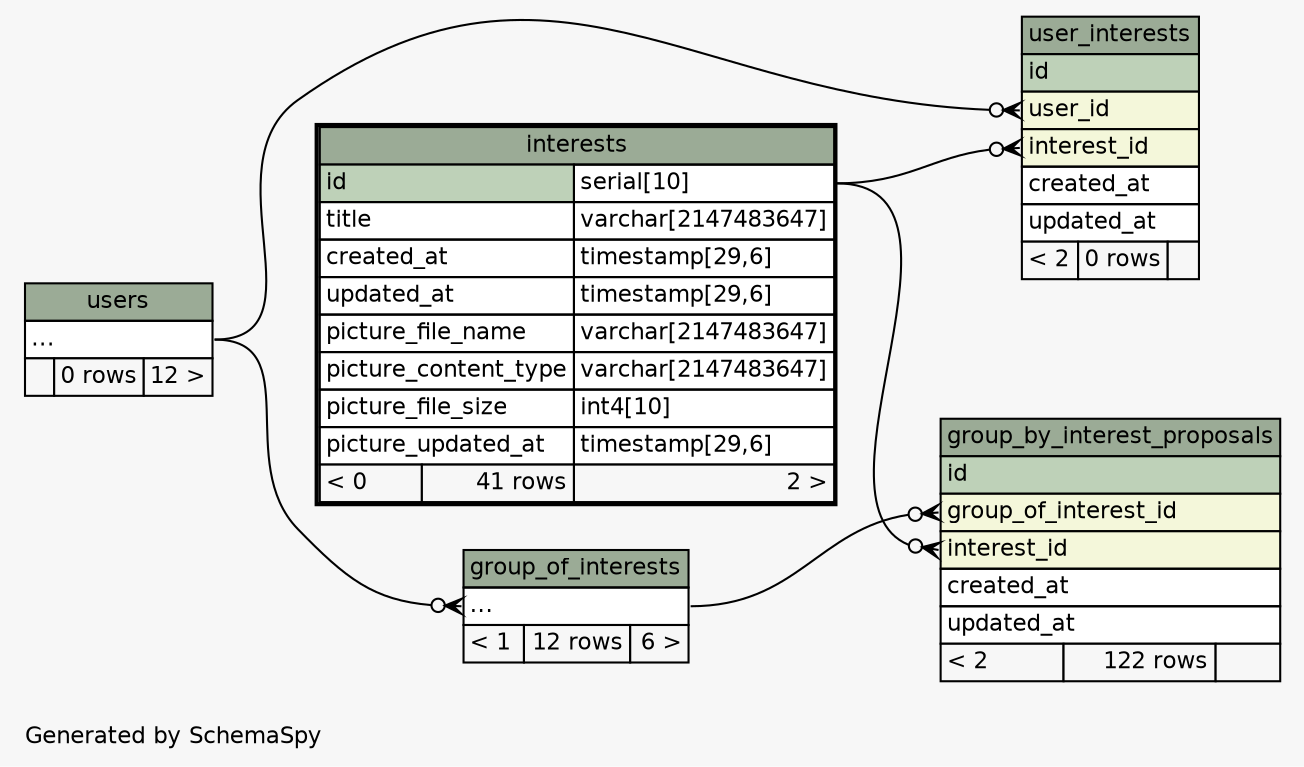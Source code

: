 // dot 2.38.0 on Linux 4.13.0-32-generic
// SchemaSpy rev 590
digraph "twoDegreesRelationshipsDiagram" {
  graph [
    rankdir="RL"
    bgcolor="#f7f7f7"
    label="\nGenerated by SchemaSpy"
    labeljust="l"
    nodesep="0.18"
    ranksep="0.46"
    fontname="Helvetica"
    fontsize="11"
  ];
  node [
    fontname="Helvetica"
    fontsize="11"
    shape="plaintext"
  ];
  edge [
    arrowsize="0.8"
  ];
  "group_by_interest_proposals":"group_of_interest_id":w -> "group_of_interests":"elipses":e [arrowhead=none dir=back arrowtail=crowodot];
  "group_by_interest_proposals":"interest_id":w -> "interests":"id.type":e [arrowhead=none dir=back arrowtail=crowodot];
  "group_of_interests":"elipses":w -> "users":"elipses":e [arrowhead=none dir=back arrowtail=crowodot];
  "user_interests":"interest_id":w -> "interests":"id.type":e [arrowhead=none dir=back arrowtail=crowodot];
  "user_interests":"user_id":w -> "users":"elipses":e [arrowhead=none dir=back arrowtail=crowodot];
  "group_by_interest_proposals" [
    label=<
    <TABLE BORDER="0" CELLBORDER="1" CELLSPACING="0" BGCOLOR="#ffffff">
      <TR><TD COLSPAN="3" BGCOLOR="#9bab96" ALIGN="CENTER">group_by_interest_proposals</TD></TR>
      <TR><TD PORT="id" COLSPAN="3" BGCOLOR="#bed1b8" ALIGN="LEFT">id</TD></TR>
      <TR><TD PORT="group_of_interest_id" COLSPAN="3" BGCOLOR="#f4f7da" ALIGN="LEFT">group_of_interest_id</TD></TR>
      <TR><TD PORT="interest_id" COLSPAN="3" BGCOLOR="#f4f7da" ALIGN="LEFT">interest_id</TD></TR>
      <TR><TD PORT="created_at" COLSPAN="3" ALIGN="LEFT">created_at</TD></TR>
      <TR><TD PORT="updated_at" COLSPAN="3" ALIGN="LEFT">updated_at</TD></TR>
      <TR><TD ALIGN="LEFT" BGCOLOR="#f7f7f7">&lt; 2</TD><TD ALIGN="RIGHT" BGCOLOR="#f7f7f7">122 rows</TD><TD ALIGN="RIGHT" BGCOLOR="#f7f7f7">  </TD></TR>
    </TABLE>>
    URL="group_by_interest_proposals.html"
    tooltip="group_by_interest_proposals"
  ];
  "group_of_interests" [
    label=<
    <TABLE BORDER="0" CELLBORDER="1" CELLSPACING="0" BGCOLOR="#ffffff">
      <TR><TD COLSPAN="3" BGCOLOR="#9bab96" ALIGN="CENTER">group_of_interests</TD></TR>
      <TR><TD PORT="elipses" COLSPAN="3" ALIGN="LEFT">...</TD></TR>
      <TR><TD ALIGN="LEFT" BGCOLOR="#f7f7f7">&lt; 1</TD><TD ALIGN="RIGHT" BGCOLOR="#f7f7f7">12 rows</TD><TD ALIGN="RIGHT" BGCOLOR="#f7f7f7">6 &gt;</TD></TR>
    </TABLE>>
    URL="group_of_interests.html"
    tooltip="group_of_interests"
  ];
  "interests" [
    label=<
    <TABLE BORDER="2" CELLBORDER="1" CELLSPACING="0" BGCOLOR="#ffffff">
      <TR><TD COLSPAN="3" BGCOLOR="#9bab96" ALIGN="CENTER">interests</TD></TR>
      <TR><TD PORT="id" COLSPAN="2" BGCOLOR="#bed1b8" ALIGN="LEFT">id</TD><TD PORT="id.type" ALIGN="LEFT">serial[10]</TD></TR>
      <TR><TD PORT="title" COLSPAN="2" ALIGN="LEFT">title</TD><TD PORT="title.type" ALIGN="LEFT">varchar[2147483647]</TD></TR>
      <TR><TD PORT="created_at" COLSPAN="2" ALIGN="LEFT">created_at</TD><TD PORT="created_at.type" ALIGN="LEFT">timestamp[29,6]</TD></TR>
      <TR><TD PORT="updated_at" COLSPAN="2" ALIGN="LEFT">updated_at</TD><TD PORT="updated_at.type" ALIGN="LEFT">timestamp[29,6]</TD></TR>
      <TR><TD PORT="picture_file_name" COLSPAN="2" ALIGN="LEFT">picture_file_name</TD><TD PORT="picture_file_name.type" ALIGN="LEFT">varchar[2147483647]</TD></TR>
      <TR><TD PORT="picture_content_type" COLSPAN="2" ALIGN="LEFT">picture_content_type</TD><TD PORT="picture_content_type.type" ALIGN="LEFT">varchar[2147483647]</TD></TR>
      <TR><TD PORT="picture_file_size" COLSPAN="2" ALIGN="LEFT">picture_file_size</TD><TD PORT="picture_file_size.type" ALIGN="LEFT">int4[10]</TD></TR>
      <TR><TD PORT="picture_updated_at" COLSPAN="2" ALIGN="LEFT">picture_updated_at</TD><TD PORT="picture_updated_at.type" ALIGN="LEFT">timestamp[29,6]</TD></TR>
      <TR><TD ALIGN="LEFT" BGCOLOR="#f7f7f7">&lt; 0</TD><TD ALIGN="RIGHT" BGCOLOR="#f7f7f7">41 rows</TD><TD ALIGN="RIGHT" BGCOLOR="#f7f7f7">2 &gt;</TD></TR>
    </TABLE>>
    URL="interests.html"
    tooltip="interests"
  ];
  "user_interests" [
    label=<
    <TABLE BORDER="0" CELLBORDER="1" CELLSPACING="0" BGCOLOR="#ffffff">
      <TR><TD COLSPAN="3" BGCOLOR="#9bab96" ALIGN="CENTER">user_interests</TD></TR>
      <TR><TD PORT="id" COLSPAN="3" BGCOLOR="#bed1b8" ALIGN="LEFT">id</TD></TR>
      <TR><TD PORT="user_id" COLSPAN="3" BGCOLOR="#f4f7da" ALIGN="LEFT">user_id</TD></TR>
      <TR><TD PORT="interest_id" COLSPAN="3" BGCOLOR="#f4f7da" ALIGN="LEFT">interest_id</TD></TR>
      <TR><TD PORT="created_at" COLSPAN="3" ALIGN="LEFT">created_at</TD></TR>
      <TR><TD PORT="updated_at" COLSPAN="3" ALIGN="LEFT">updated_at</TD></TR>
      <TR><TD ALIGN="LEFT" BGCOLOR="#f7f7f7">&lt; 2</TD><TD ALIGN="RIGHT" BGCOLOR="#f7f7f7">0 rows</TD><TD ALIGN="RIGHT" BGCOLOR="#f7f7f7">  </TD></TR>
    </TABLE>>
    URL="user_interests.html"
    tooltip="user_interests"
  ];
  "users" [
    label=<
    <TABLE BORDER="0" CELLBORDER="1" CELLSPACING="0" BGCOLOR="#ffffff">
      <TR><TD COLSPAN="3" BGCOLOR="#9bab96" ALIGN="CENTER">users</TD></TR>
      <TR><TD PORT="elipses" COLSPAN="3" ALIGN="LEFT">...</TD></TR>
      <TR><TD ALIGN="LEFT" BGCOLOR="#f7f7f7">  </TD><TD ALIGN="RIGHT" BGCOLOR="#f7f7f7">0 rows</TD><TD ALIGN="RIGHT" BGCOLOR="#f7f7f7">12 &gt;</TD></TR>
    </TABLE>>
    URL="users.html"
    tooltip="users"
  ];
}
